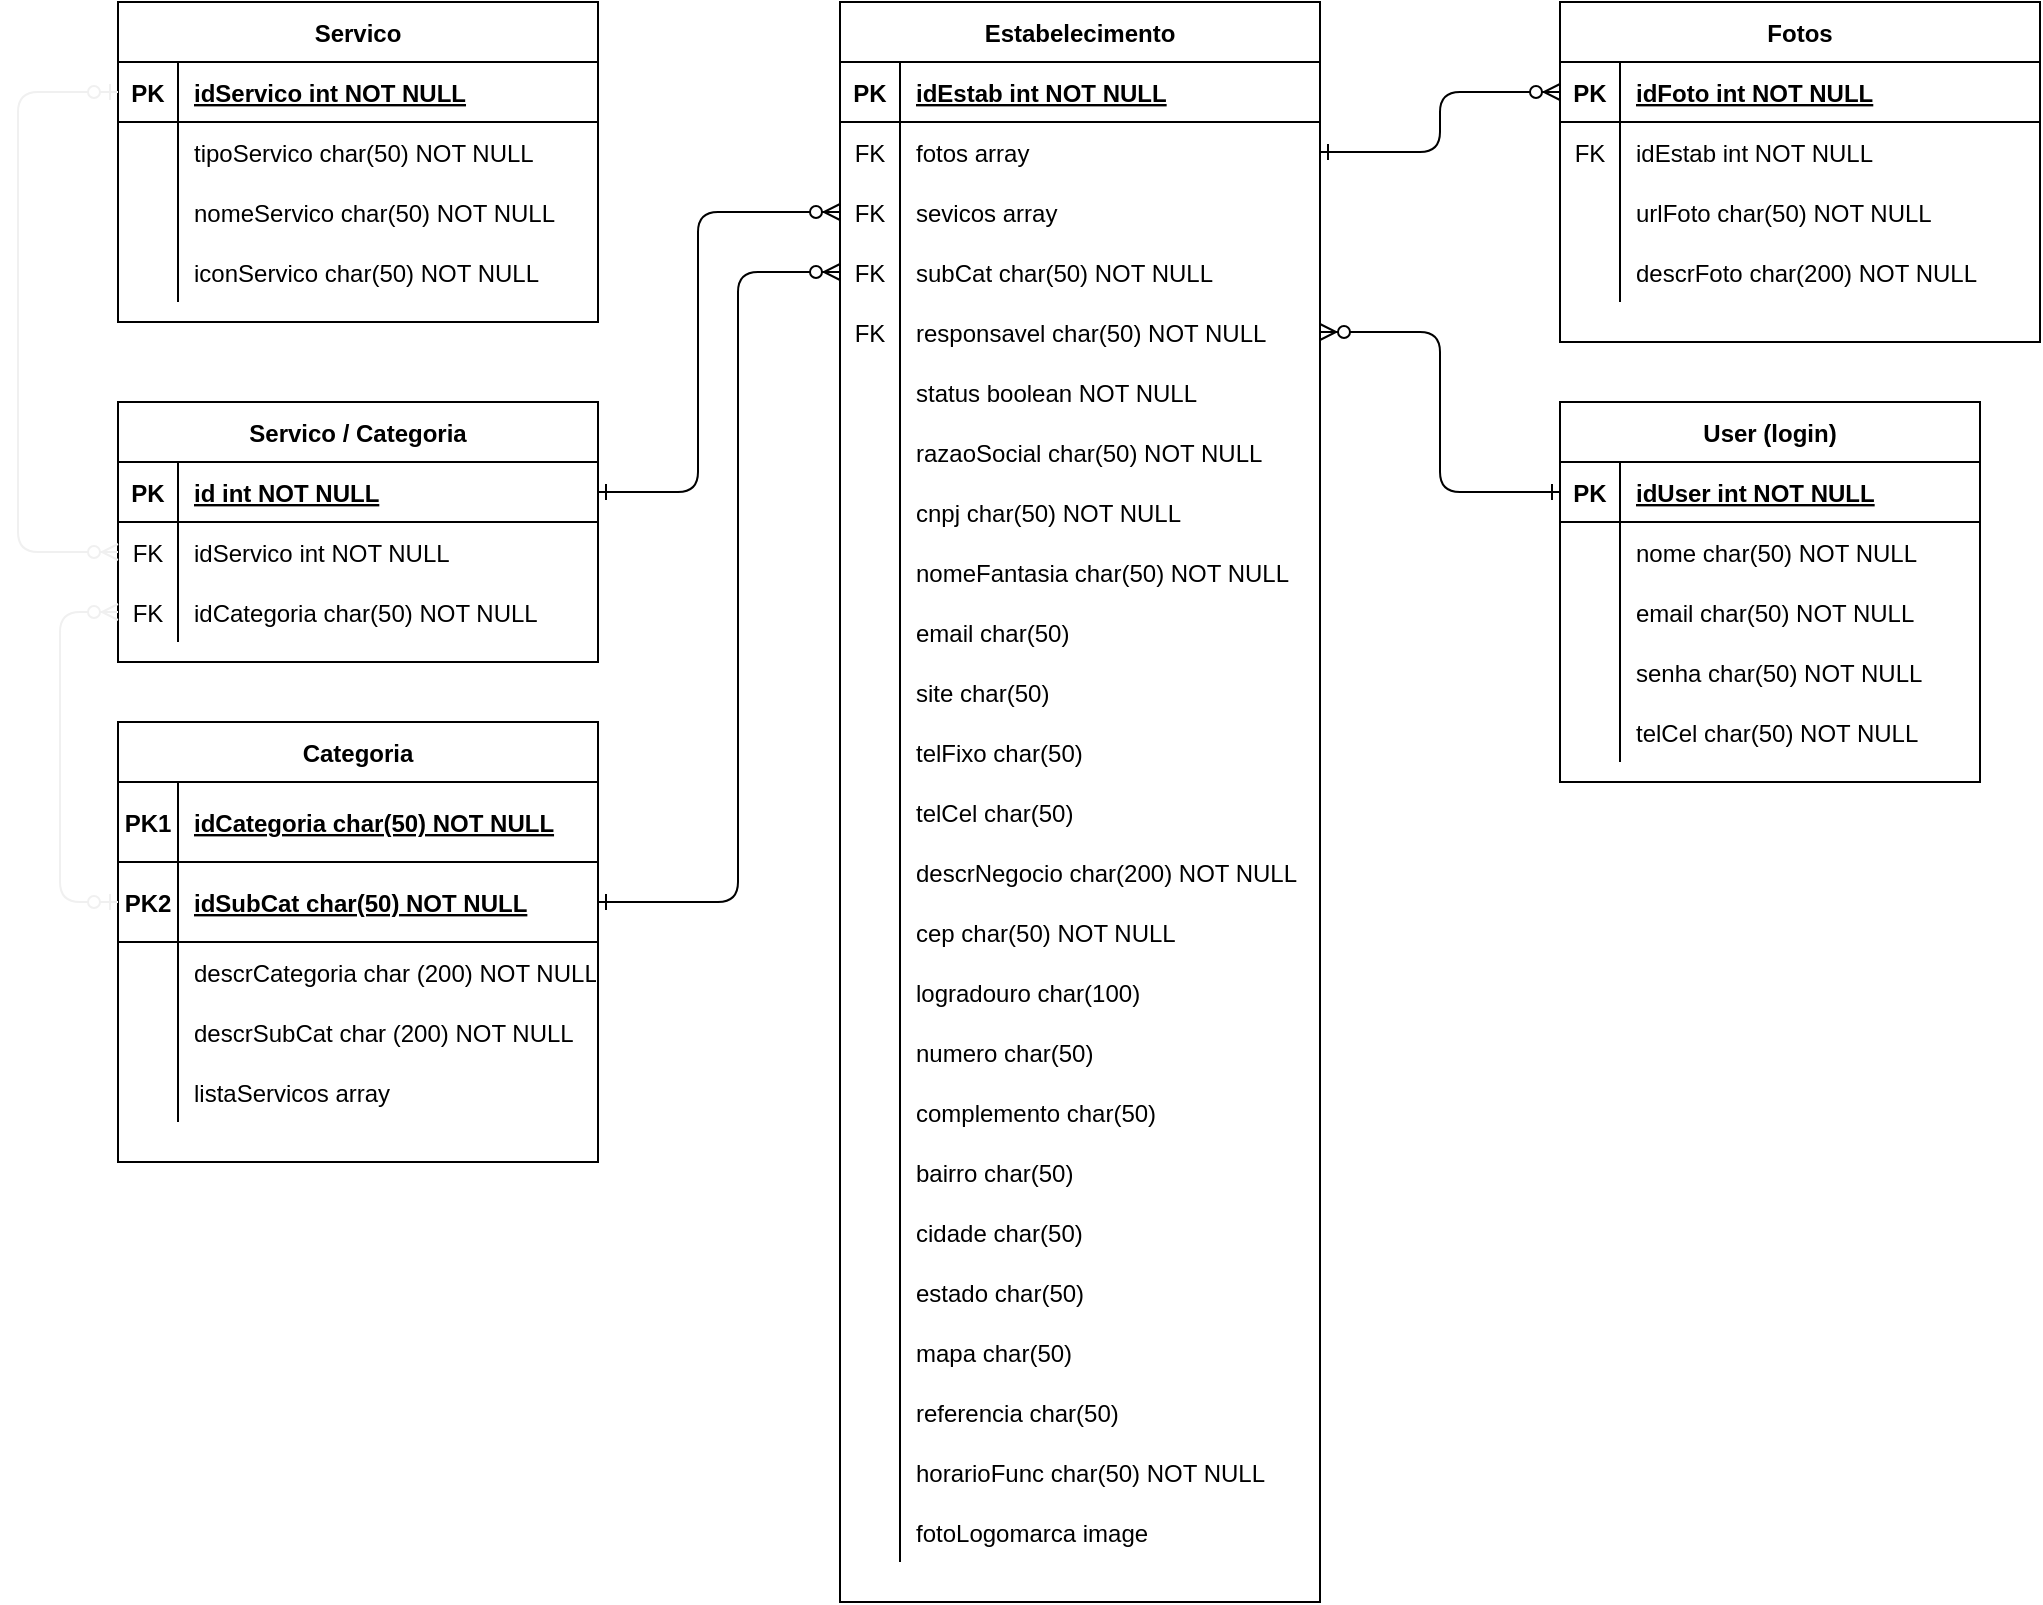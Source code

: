 <mxfile version="14.5.1" type="device"><diagram id="R2lEEEUBdFMjLlhIrx00" name="Page-1"><mxGraphModel dx="920" dy="589" grid="1" gridSize="10" guides="1" tooltips="1" connect="1" arrows="1" fold="1" page="1" pageScale="1" pageWidth="827" pageHeight="1169" math="0" shadow="0" extFonts="Permanent Marker^https://fonts.googleapis.com/css?family=Permanent+Marker"><root><mxCell id="0"/><mxCell id="1" parent="0"/><mxCell id="C-vyLk0tnHw3VtMMgP7b-2" value="Estabelecimento" style="shape=table;startSize=30;container=1;collapsible=1;childLayout=tableLayout;fixedRows=1;rowLines=0;fontStyle=1;align=center;resizeLast=1;" parent="1" vertex="1"><mxGeometry x="441" y="40" width="240" height="800" as="geometry"/></mxCell><mxCell id="C-vyLk0tnHw3VtMMgP7b-3" value="" style="shape=partialRectangle;collapsible=0;dropTarget=0;pointerEvents=0;fillColor=none;points=[[0,0.5],[1,0.5]];portConstraint=eastwest;top=0;left=0;right=0;bottom=1;" parent="C-vyLk0tnHw3VtMMgP7b-2" vertex="1"><mxGeometry y="30" width="240" height="30" as="geometry"/></mxCell><mxCell id="C-vyLk0tnHw3VtMMgP7b-4" value="PK" style="shape=partialRectangle;overflow=hidden;connectable=0;fillColor=none;top=0;left=0;bottom=0;right=0;fontStyle=1;" parent="C-vyLk0tnHw3VtMMgP7b-3" vertex="1"><mxGeometry width="30" height="30" as="geometry"/></mxCell><mxCell id="C-vyLk0tnHw3VtMMgP7b-5" value="idEstab int NOT NULL " style="shape=partialRectangle;overflow=hidden;connectable=0;fillColor=none;top=0;left=0;bottom=0;right=0;align=left;spacingLeft=6;fontStyle=5;" parent="C-vyLk0tnHw3VtMMgP7b-3" vertex="1"><mxGeometry x="30" width="210" height="30" as="geometry"/></mxCell><mxCell id="1J4vT794NHl6tC9UjQ9C-49" value="" style="shape=partialRectangle;collapsible=0;dropTarget=0;pointerEvents=0;fillColor=none;points=[[0,0.5],[1,0.5]];portConstraint=eastwest;top=0;left=0;right=0;bottom=0;" parent="C-vyLk0tnHw3VtMMgP7b-2" vertex="1"><mxGeometry y="60" width="240" height="30" as="geometry"/></mxCell><mxCell id="1J4vT794NHl6tC9UjQ9C-50" value="FK" style="shape=partialRectangle;overflow=hidden;connectable=0;fillColor=none;top=0;left=0;bottom=0;right=0;" parent="1J4vT794NHl6tC9UjQ9C-49" vertex="1"><mxGeometry width="30" height="30" as="geometry"/></mxCell><mxCell id="1J4vT794NHl6tC9UjQ9C-51" value="fotos array" style="shape=partialRectangle;overflow=hidden;connectable=0;fillColor=none;top=0;left=0;bottom=0;right=0;align=left;spacingLeft=6;" parent="1J4vT794NHl6tC9UjQ9C-49" vertex="1"><mxGeometry x="30" width="210" height="30" as="geometry"/></mxCell><mxCell id="1J4vT794NHl6tC9UjQ9C-85" value="" style="shape=partialRectangle;collapsible=0;dropTarget=0;pointerEvents=0;fillColor=none;points=[[0,0.5],[1,0.5]];portConstraint=eastwest;top=0;left=0;right=0;bottom=0;" parent="C-vyLk0tnHw3VtMMgP7b-2" vertex="1"><mxGeometry y="90" width="240" height="30" as="geometry"/></mxCell><mxCell id="1J4vT794NHl6tC9UjQ9C-86" value="FK" style="shape=partialRectangle;overflow=hidden;connectable=0;fillColor=none;top=0;left=0;bottom=0;right=0;" parent="1J4vT794NHl6tC9UjQ9C-85" vertex="1"><mxGeometry width="30" height="30" as="geometry"/></mxCell><mxCell id="1J4vT794NHl6tC9UjQ9C-87" value="sevicos array" style="shape=partialRectangle;overflow=hidden;connectable=0;fillColor=none;top=0;left=0;bottom=0;right=0;align=left;spacingLeft=6;" parent="1J4vT794NHl6tC9UjQ9C-85" vertex="1"><mxGeometry x="30" width="210" height="30" as="geometry"/></mxCell><mxCell id="C-vyLk0tnHw3VtMMgP7b-9" value="" style="shape=partialRectangle;collapsible=0;dropTarget=0;pointerEvents=0;fillColor=none;points=[[0,0.5],[1,0.5]];portConstraint=eastwest;top=0;left=0;right=0;bottom=0;" parent="C-vyLk0tnHw3VtMMgP7b-2" vertex="1"><mxGeometry y="120" width="240" height="30" as="geometry"/></mxCell><mxCell id="C-vyLk0tnHw3VtMMgP7b-10" value="FK" style="shape=partialRectangle;overflow=hidden;connectable=0;fillColor=none;top=0;left=0;bottom=0;right=0;" parent="C-vyLk0tnHw3VtMMgP7b-9" vertex="1"><mxGeometry width="30" height="30" as="geometry"/></mxCell><mxCell id="C-vyLk0tnHw3VtMMgP7b-11" value="subCat char(50) NOT NULL" style="shape=partialRectangle;overflow=hidden;connectable=0;fillColor=none;top=0;left=0;bottom=0;right=0;align=left;spacingLeft=6;" parent="C-vyLk0tnHw3VtMMgP7b-9" vertex="1"><mxGeometry x="30" width="210" height="30" as="geometry"/></mxCell><mxCell id="MFeWivulvJv46-xwnxhd-17" value="" style="shape=partialRectangle;collapsible=0;dropTarget=0;pointerEvents=0;fillColor=none;points=[[0,0.5],[1,0.5]];portConstraint=eastwest;top=0;left=0;right=0;bottom=0;" parent="C-vyLk0tnHw3VtMMgP7b-2" vertex="1"><mxGeometry y="150" width="240" height="30" as="geometry"/></mxCell><mxCell id="MFeWivulvJv46-xwnxhd-18" value="FK" style="shape=partialRectangle;overflow=hidden;connectable=0;fillColor=none;top=0;left=0;bottom=0;right=0;" parent="MFeWivulvJv46-xwnxhd-17" vertex="1"><mxGeometry width="30" height="30" as="geometry"/></mxCell><mxCell id="MFeWivulvJv46-xwnxhd-19" value="responsavel char(50) NOT NULL" style="shape=partialRectangle;overflow=hidden;connectable=0;fillColor=none;top=0;left=0;bottom=0;right=0;align=left;spacingLeft=6;" parent="MFeWivulvJv46-xwnxhd-17" vertex="1"><mxGeometry x="30" width="210" height="30" as="geometry"/></mxCell><mxCell id="1J4vT794NHl6tC9UjQ9C-98" value="" style="shape=partialRectangle;collapsible=0;dropTarget=0;pointerEvents=0;fillColor=none;points=[[0,0.5],[1,0.5]];portConstraint=eastwest;top=0;left=0;right=0;bottom=0;" parent="C-vyLk0tnHw3VtMMgP7b-2" vertex="1"><mxGeometry y="180" width="240" height="30" as="geometry"/></mxCell><mxCell id="1J4vT794NHl6tC9UjQ9C-99" value="" style="shape=partialRectangle;overflow=hidden;connectable=0;fillColor=none;top=0;left=0;bottom=0;right=0;" parent="1J4vT794NHl6tC9UjQ9C-98" vertex="1"><mxGeometry width="30" height="30" as="geometry"/></mxCell><mxCell id="1J4vT794NHl6tC9UjQ9C-100" value="status boolean NOT NULL" style="shape=partialRectangle;overflow=hidden;connectable=0;fillColor=none;top=0;left=0;bottom=0;right=0;align=left;spacingLeft=6;" parent="1J4vT794NHl6tC9UjQ9C-98" vertex="1"><mxGeometry x="30" width="210" height="30" as="geometry"/></mxCell><mxCell id="1J4vT794NHl6tC9UjQ9C-101" value="" style="shape=partialRectangle;collapsible=0;dropTarget=0;pointerEvents=0;fillColor=none;points=[[0,0.5],[1,0.5]];portConstraint=eastwest;top=0;left=0;right=0;bottom=0;" parent="C-vyLk0tnHw3VtMMgP7b-2" vertex="1"><mxGeometry y="210" width="240" height="30" as="geometry"/></mxCell><mxCell id="1J4vT794NHl6tC9UjQ9C-102" value="" style="shape=partialRectangle;overflow=hidden;connectable=0;fillColor=none;top=0;left=0;bottom=0;right=0;" parent="1J4vT794NHl6tC9UjQ9C-101" vertex="1"><mxGeometry width="30" height="30" as="geometry"/></mxCell><mxCell id="1J4vT794NHl6tC9UjQ9C-103" value="razaoSocial char(50) NOT NULL" style="shape=partialRectangle;overflow=hidden;connectable=0;fillColor=none;top=0;left=0;bottom=0;right=0;align=left;spacingLeft=6;" parent="1J4vT794NHl6tC9UjQ9C-101" vertex="1"><mxGeometry x="30" width="210" height="30" as="geometry"/></mxCell><mxCell id="1J4vT794NHl6tC9UjQ9C-208" value="" style="shape=partialRectangle;collapsible=0;dropTarget=0;pointerEvents=0;fillColor=none;points=[[0,0.5],[1,0.5]];portConstraint=eastwest;top=0;left=0;right=0;bottom=0;" parent="C-vyLk0tnHw3VtMMgP7b-2" vertex="1"><mxGeometry y="240" width="240" height="30" as="geometry"/></mxCell><mxCell id="1J4vT794NHl6tC9UjQ9C-209" value="" style="shape=partialRectangle;overflow=hidden;connectable=0;fillColor=none;top=0;left=0;bottom=0;right=0;" parent="1J4vT794NHl6tC9UjQ9C-208" vertex="1"><mxGeometry width="30" height="30" as="geometry"/></mxCell><mxCell id="1J4vT794NHl6tC9UjQ9C-210" value="cnpj char(50) NOT NULL" style="shape=partialRectangle;overflow=hidden;connectable=0;fillColor=none;top=0;left=0;bottom=0;right=0;align=left;spacingLeft=6;" parent="1J4vT794NHl6tC9UjQ9C-208" vertex="1"><mxGeometry x="30" width="210" height="30" as="geometry"/></mxCell><mxCell id="1J4vT794NHl6tC9UjQ9C-117" value="" style="shape=partialRectangle;collapsible=0;dropTarget=0;pointerEvents=0;fillColor=none;points=[[0,0.5],[1,0.5]];portConstraint=eastwest;top=0;left=0;right=0;bottom=0;" parent="C-vyLk0tnHw3VtMMgP7b-2" vertex="1"><mxGeometry y="270" width="240" height="30" as="geometry"/></mxCell><mxCell id="1J4vT794NHl6tC9UjQ9C-118" value="" style="shape=partialRectangle;overflow=hidden;connectable=0;fillColor=none;top=0;left=0;bottom=0;right=0;" parent="1J4vT794NHl6tC9UjQ9C-117" vertex="1"><mxGeometry width="30" height="30" as="geometry"/></mxCell><mxCell id="1J4vT794NHl6tC9UjQ9C-119" value="nomeFantasia char(50) NOT NULL" style="shape=partialRectangle;overflow=hidden;connectable=0;fillColor=none;top=0;left=0;bottom=0;right=0;align=left;spacingLeft=6;" parent="1J4vT794NHl6tC9UjQ9C-117" vertex="1"><mxGeometry x="30" width="210" height="30" as="geometry"/></mxCell><mxCell id="1J4vT794NHl6tC9UjQ9C-89" value="" style="shape=partialRectangle;collapsible=0;dropTarget=0;pointerEvents=0;fillColor=none;points=[[0,0.5],[1,0.5]];portConstraint=eastwest;top=0;left=0;right=0;bottom=0;" parent="C-vyLk0tnHw3VtMMgP7b-2" vertex="1"><mxGeometry y="300" width="240" height="30" as="geometry"/></mxCell><mxCell id="1J4vT794NHl6tC9UjQ9C-90" value="" style="shape=partialRectangle;overflow=hidden;connectable=0;fillColor=none;top=0;left=0;bottom=0;right=0;" parent="1J4vT794NHl6tC9UjQ9C-89" vertex="1"><mxGeometry width="30" height="30" as="geometry"/></mxCell><mxCell id="1J4vT794NHl6tC9UjQ9C-91" value="email char(50)" style="shape=partialRectangle;overflow=hidden;connectable=0;fillColor=none;top=0;left=0;bottom=0;right=0;align=left;spacingLeft=6;" parent="1J4vT794NHl6tC9UjQ9C-89" vertex="1"><mxGeometry x="30" width="210" height="30" as="geometry"/></mxCell><mxCell id="1J4vT794NHl6tC9UjQ9C-92" value="" style="shape=partialRectangle;collapsible=0;dropTarget=0;pointerEvents=0;fillColor=none;points=[[0,0.5],[1,0.5]];portConstraint=eastwest;top=0;left=0;right=0;bottom=0;" parent="C-vyLk0tnHw3VtMMgP7b-2" vertex="1"><mxGeometry y="330" width="240" height="30" as="geometry"/></mxCell><mxCell id="1J4vT794NHl6tC9UjQ9C-93" value="" style="shape=partialRectangle;overflow=hidden;connectable=0;fillColor=none;top=0;left=0;bottom=0;right=0;" parent="1J4vT794NHl6tC9UjQ9C-92" vertex="1"><mxGeometry width="30" height="30" as="geometry"/></mxCell><mxCell id="1J4vT794NHl6tC9UjQ9C-94" value="site char(50)" style="shape=partialRectangle;overflow=hidden;connectable=0;fillColor=none;top=0;left=0;bottom=0;right=0;align=left;spacingLeft=6;" parent="1J4vT794NHl6tC9UjQ9C-92" vertex="1"><mxGeometry x="30" width="210" height="30" as="geometry"/></mxCell><mxCell id="1J4vT794NHl6tC9UjQ9C-107" value="" style="shape=partialRectangle;collapsible=0;dropTarget=0;pointerEvents=0;fillColor=none;points=[[0,0.5],[1,0.5]];portConstraint=eastwest;top=0;left=0;right=0;bottom=0;" parent="C-vyLk0tnHw3VtMMgP7b-2" vertex="1"><mxGeometry y="360" width="240" height="30" as="geometry"/></mxCell><mxCell id="1J4vT794NHl6tC9UjQ9C-108" value="" style="shape=partialRectangle;overflow=hidden;connectable=0;fillColor=none;top=0;left=0;bottom=0;right=0;" parent="1J4vT794NHl6tC9UjQ9C-107" vertex="1"><mxGeometry width="30" height="30" as="geometry"/></mxCell><mxCell id="1J4vT794NHl6tC9UjQ9C-109" value="telFixo char(50)" style="shape=partialRectangle;overflow=hidden;connectable=0;fillColor=none;top=0;left=0;bottom=0;right=0;align=left;spacingLeft=6;" parent="1J4vT794NHl6tC9UjQ9C-107" vertex="1"><mxGeometry x="30" width="210" height="30" as="geometry"/></mxCell><mxCell id="1J4vT794NHl6tC9UjQ9C-111" value="" style="shape=partialRectangle;collapsible=0;dropTarget=0;pointerEvents=0;fillColor=none;points=[[0,0.5],[1,0.5]];portConstraint=eastwest;top=0;left=0;right=0;bottom=0;" parent="C-vyLk0tnHw3VtMMgP7b-2" vertex="1"><mxGeometry y="390" width="240" height="30" as="geometry"/></mxCell><mxCell id="1J4vT794NHl6tC9UjQ9C-112" value="" style="shape=partialRectangle;overflow=hidden;connectable=0;fillColor=none;top=0;left=0;bottom=0;right=0;" parent="1J4vT794NHl6tC9UjQ9C-111" vertex="1"><mxGeometry width="30" height="30" as="geometry"/></mxCell><mxCell id="1J4vT794NHl6tC9UjQ9C-113" value="telCel char(50)" style="shape=partialRectangle;overflow=hidden;connectable=0;fillColor=none;top=0;left=0;bottom=0;right=0;align=left;spacingLeft=6;" parent="1J4vT794NHl6tC9UjQ9C-111" vertex="1"><mxGeometry x="30" width="210" height="30" as="geometry"/></mxCell><mxCell id="1J4vT794NHl6tC9UjQ9C-104" value="" style="shape=partialRectangle;collapsible=0;dropTarget=0;pointerEvents=0;fillColor=none;points=[[0,0.5],[1,0.5]];portConstraint=eastwest;top=0;left=0;right=0;bottom=0;" parent="C-vyLk0tnHw3VtMMgP7b-2" vertex="1"><mxGeometry y="420" width="240" height="30" as="geometry"/></mxCell><mxCell id="1J4vT794NHl6tC9UjQ9C-105" value="" style="shape=partialRectangle;overflow=hidden;connectable=0;fillColor=none;top=0;left=0;bottom=0;right=0;" parent="1J4vT794NHl6tC9UjQ9C-104" vertex="1"><mxGeometry width="30" height="30" as="geometry"/></mxCell><mxCell id="1J4vT794NHl6tC9UjQ9C-106" value="descrNegocio char(200) NOT NULL" style="shape=partialRectangle;overflow=hidden;connectable=0;fillColor=none;top=0;left=0;bottom=0;right=0;align=left;spacingLeft=6;" parent="1J4vT794NHl6tC9UjQ9C-104" vertex="1"><mxGeometry x="30" width="210" height="30" as="geometry"/></mxCell><mxCell id="1J4vT794NHl6tC9UjQ9C-120" value="" style="shape=partialRectangle;collapsible=0;dropTarget=0;pointerEvents=0;fillColor=none;points=[[0,0.5],[1,0.5]];portConstraint=eastwest;top=0;left=0;right=0;bottom=0;" parent="C-vyLk0tnHw3VtMMgP7b-2" vertex="1"><mxGeometry y="450" width="240" height="30" as="geometry"/></mxCell><mxCell id="1J4vT794NHl6tC9UjQ9C-121" value="" style="shape=partialRectangle;overflow=hidden;connectable=0;fillColor=none;top=0;left=0;bottom=0;right=0;" parent="1J4vT794NHl6tC9UjQ9C-120" vertex="1"><mxGeometry width="30" height="30" as="geometry"/></mxCell><mxCell id="1J4vT794NHl6tC9UjQ9C-122" value="cep char(50) NOT NULL" style="shape=partialRectangle;overflow=hidden;connectable=0;fillColor=none;top=0;left=0;bottom=0;right=0;align=left;spacingLeft=6;" parent="1J4vT794NHl6tC9UjQ9C-120" vertex="1"><mxGeometry x="30" width="210" height="30" as="geometry"/></mxCell><mxCell id="1J4vT794NHl6tC9UjQ9C-175" value="" style="shape=partialRectangle;collapsible=0;dropTarget=0;pointerEvents=0;fillColor=none;points=[[0,0.5],[1,0.5]];portConstraint=eastwest;top=0;left=0;right=0;bottom=0;" parent="C-vyLk0tnHw3VtMMgP7b-2" vertex="1"><mxGeometry y="480" width="240" height="30" as="geometry"/></mxCell><mxCell id="1J4vT794NHl6tC9UjQ9C-176" value="" style="shape=partialRectangle;overflow=hidden;connectable=0;fillColor=none;top=0;left=0;bottom=0;right=0;" parent="1J4vT794NHl6tC9UjQ9C-175" vertex="1"><mxGeometry width="30" height="30" as="geometry"/></mxCell><mxCell id="1J4vT794NHl6tC9UjQ9C-177" value="logradouro char(100)" style="shape=partialRectangle;overflow=hidden;connectable=0;fillColor=none;top=0;left=0;bottom=0;right=0;align=left;spacingLeft=6;" parent="1J4vT794NHl6tC9UjQ9C-175" vertex="1"><mxGeometry x="30" width="210" height="30" as="geometry"/></mxCell><mxCell id="1J4vT794NHl6tC9UjQ9C-178" value="" style="shape=partialRectangle;collapsible=0;dropTarget=0;pointerEvents=0;fillColor=none;points=[[0,0.5],[1,0.5]];portConstraint=eastwest;top=0;left=0;right=0;bottom=0;" parent="C-vyLk0tnHw3VtMMgP7b-2" vertex="1"><mxGeometry y="510" width="240" height="30" as="geometry"/></mxCell><mxCell id="1J4vT794NHl6tC9UjQ9C-179" value="" style="shape=partialRectangle;overflow=hidden;connectable=0;fillColor=none;top=0;left=0;bottom=0;right=0;" parent="1J4vT794NHl6tC9UjQ9C-178" vertex="1"><mxGeometry width="30" height="30" as="geometry"/></mxCell><mxCell id="1J4vT794NHl6tC9UjQ9C-180" value="numero char(50)" style="shape=partialRectangle;overflow=hidden;connectable=0;fillColor=none;top=0;left=0;bottom=0;right=0;align=left;spacingLeft=6;" parent="1J4vT794NHl6tC9UjQ9C-178" vertex="1"><mxGeometry x="30" width="210" height="30" as="geometry"/></mxCell><mxCell id="1J4vT794NHl6tC9UjQ9C-181" value="" style="shape=partialRectangle;collapsible=0;dropTarget=0;pointerEvents=0;fillColor=none;points=[[0,0.5],[1,0.5]];portConstraint=eastwest;top=0;left=0;right=0;bottom=0;" parent="C-vyLk0tnHw3VtMMgP7b-2" vertex="1"><mxGeometry y="540" width="240" height="30" as="geometry"/></mxCell><mxCell id="1J4vT794NHl6tC9UjQ9C-182" value="" style="shape=partialRectangle;overflow=hidden;connectable=0;fillColor=none;top=0;left=0;bottom=0;right=0;" parent="1J4vT794NHl6tC9UjQ9C-181" vertex="1"><mxGeometry width="30" height="30" as="geometry"/></mxCell><mxCell id="1J4vT794NHl6tC9UjQ9C-183" value="complemento char(50)" style="shape=partialRectangle;overflow=hidden;connectable=0;fillColor=none;top=0;left=0;bottom=0;right=0;align=left;spacingLeft=6;" parent="1J4vT794NHl6tC9UjQ9C-181" vertex="1"><mxGeometry x="30" width="210" height="30" as="geometry"/></mxCell><mxCell id="1J4vT794NHl6tC9UjQ9C-184" value="" style="shape=partialRectangle;collapsible=0;dropTarget=0;pointerEvents=0;fillColor=none;points=[[0,0.5],[1,0.5]];portConstraint=eastwest;top=0;left=0;right=0;bottom=0;" parent="C-vyLk0tnHw3VtMMgP7b-2" vertex="1"><mxGeometry y="570" width="240" height="30" as="geometry"/></mxCell><mxCell id="1J4vT794NHl6tC9UjQ9C-185" value="" style="shape=partialRectangle;overflow=hidden;connectable=0;fillColor=none;top=0;left=0;bottom=0;right=0;" parent="1J4vT794NHl6tC9UjQ9C-184" vertex="1"><mxGeometry width="30" height="30" as="geometry"/></mxCell><mxCell id="1J4vT794NHl6tC9UjQ9C-186" value="bairro char(50)" style="shape=partialRectangle;overflow=hidden;connectable=0;fillColor=none;top=0;left=0;bottom=0;right=0;align=left;spacingLeft=6;" parent="1J4vT794NHl6tC9UjQ9C-184" vertex="1"><mxGeometry x="30" width="210" height="30" as="geometry"/></mxCell><mxCell id="1J4vT794NHl6tC9UjQ9C-187" value="" style="shape=partialRectangle;collapsible=0;dropTarget=0;pointerEvents=0;fillColor=none;points=[[0,0.5],[1,0.5]];portConstraint=eastwest;top=0;left=0;right=0;bottom=0;" parent="C-vyLk0tnHw3VtMMgP7b-2" vertex="1"><mxGeometry y="600" width="240" height="30" as="geometry"/></mxCell><mxCell id="1J4vT794NHl6tC9UjQ9C-188" value="" style="shape=partialRectangle;overflow=hidden;connectable=0;fillColor=none;top=0;left=0;bottom=0;right=0;" parent="1J4vT794NHl6tC9UjQ9C-187" vertex="1"><mxGeometry width="30" height="30" as="geometry"/></mxCell><mxCell id="1J4vT794NHl6tC9UjQ9C-189" value="cidade char(50)" style="shape=partialRectangle;overflow=hidden;connectable=0;fillColor=none;top=0;left=0;bottom=0;right=0;align=left;spacingLeft=6;" parent="1J4vT794NHl6tC9UjQ9C-187" vertex="1"><mxGeometry x="30" width="210" height="30" as="geometry"/></mxCell><mxCell id="1J4vT794NHl6tC9UjQ9C-190" value="" style="shape=partialRectangle;collapsible=0;dropTarget=0;pointerEvents=0;fillColor=none;points=[[0,0.5],[1,0.5]];portConstraint=eastwest;top=0;left=0;right=0;bottom=0;" parent="C-vyLk0tnHw3VtMMgP7b-2" vertex="1"><mxGeometry y="630" width="240" height="30" as="geometry"/></mxCell><mxCell id="1J4vT794NHl6tC9UjQ9C-191" value="" style="shape=partialRectangle;overflow=hidden;connectable=0;fillColor=none;top=0;left=0;bottom=0;right=0;" parent="1J4vT794NHl6tC9UjQ9C-190" vertex="1"><mxGeometry width="30" height="30" as="geometry"/></mxCell><mxCell id="1J4vT794NHl6tC9UjQ9C-192" value="estado char(50)" style="shape=partialRectangle;overflow=hidden;connectable=0;fillColor=none;top=0;left=0;bottom=0;right=0;align=left;spacingLeft=6;" parent="1J4vT794NHl6tC9UjQ9C-190" vertex="1"><mxGeometry x="30" width="210" height="30" as="geometry"/></mxCell><mxCell id="1J4vT794NHl6tC9UjQ9C-193" value="" style="shape=partialRectangle;collapsible=0;dropTarget=0;pointerEvents=0;fillColor=none;points=[[0,0.5],[1,0.5]];portConstraint=eastwest;top=0;left=0;right=0;bottom=0;" parent="C-vyLk0tnHw3VtMMgP7b-2" vertex="1"><mxGeometry y="660" width="240" height="30" as="geometry"/></mxCell><mxCell id="1J4vT794NHl6tC9UjQ9C-194" value="" style="shape=partialRectangle;overflow=hidden;connectable=0;fillColor=none;top=0;left=0;bottom=0;right=0;" parent="1J4vT794NHl6tC9UjQ9C-193" vertex="1"><mxGeometry width="30" height="30" as="geometry"/></mxCell><mxCell id="1J4vT794NHl6tC9UjQ9C-195" value="mapa char(50)" style="shape=partialRectangle;overflow=hidden;connectable=0;fillColor=none;top=0;left=0;bottom=0;right=0;align=left;spacingLeft=6;" parent="1J4vT794NHl6tC9UjQ9C-193" vertex="1"><mxGeometry x="30" width="210" height="30" as="geometry"/></mxCell><mxCell id="1J4vT794NHl6tC9UjQ9C-196" value="" style="shape=partialRectangle;collapsible=0;dropTarget=0;pointerEvents=0;fillColor=none;points=[[0,0.5],[1,0.5]];portConstraint=eastwest;top=0;left=0;right=0;bottom=0;" parent="C-vyLk0tnHw3VtMMgP7b-2" vertex="1"><mxGeometry y="690" width="240" height="30" as="geometry"/></mxCell><mxCell id="1J4vT794NHl6tC9UjQ9C-197" value="" style="shape=partialRectangle;overflow=hidden;connectable=0;fillColor=none;top=0;left=0;bottom=0;right=0;" parent="1J4vT794NHl6tC9UjQ9C-196" vertex="1"><mxGeometry width="30" height="30" as="geometry"/></mxCell><mxCell id="1J4vT794NHl6tC9UjQ9C-198" value="referencia char(50)" style="shape=partialRectangle;overflow=hidden;connectable=0;fillColor=none;top=0;left=0;bottom=0;right=0;align=left;spacingLeft=6;" parent="1J4vT794NHl6tC9UjQ9C-196" vertex="1"><mxGeometry x="30" width="210" height="30" as="geometry"/></mxCell><mxCell id="1J4vT794NHl6tC9UjQ9C-202" value="" style="shape=partialRectangle;collapsible=0;dropTarget=0;pointerEvents=0;fillColor=none;points=[[0,0.5],[1,0.5]];portConstraint=eastwest;top=0;left=0;right=0;bottom=0;" parent="C-vyLk0tnHw3VtMMgP7b-2" vertex="1"><mxGeometry y="720" width="240" height="30" as="geometry"/></mxCell><mxCell id="1J4vT794NHl6tC9UjQ9C-203" value="" style="shape=partialRectangle;overflow=hidden;connectable=0;fillColor=none;top=0;left=0;bottom=0;right=0;" parent="1J4vT794NHl6tC9UjQ9C-202" vertex="1"><mxGeometry width="30" height="30" as="geometry"/></mxCell><mxCell id="1J4vT794NHl6tC9UjQ9C-204" value="horarioFunc char(50) NOT NULL" style="shape=partialRectangle;overflow=hidden;connectable=0;fillColor=none;top=0;left=0;bottom=0;right=0;align=left;spacingLeft=6;" parent="1J4vT794NHl6tC9UjQ9C-202" vertex="1"><mxGeometry x="30" width="210" height="30" as="geometry"/></mxCell><mxCell id="1J4vT794NHl6tC9UjQ9C-205" value="" style="shape=partialRectangle;collapsible=0;dropTarget=0;pointerEvents=0;fillColor=none;points=[[0,0.5],[1,0.5]];portConstraint=eastwest;top=0;left=0;right=0;bottom=0;" parent="C-vyLk0tnHw3VtMMgP7b-2" vertex="1"><mxGeometry y="750" width="240" height="30" as="geometry"/></mxCell><mxCell id="1J4vT794NHl6tC9UjQ9C-206" value="" style="shape=partialRectangle;overflow=hidden;connectable=0;fillColor=none;top=0;left=0;bottom=0;right=0;" parent="1J4vT794NHl6tC9UjQ9C-205" vertex="1"><mxGeometry width="30" height="30" as="geometry"/></mxCell><mxCell id="1J4vT794NHl6tC9UjQ9C-207" value="fotoLogomarca image" style="shape=partialRectangle;overflow=hidden;connectable=0;fillColor=none;top=0;left=0;bottom=0;right=0;align=left;spacingLeft=6;" parent="1J4vT794NHl6tC9UjQ9C-205" vertex="1"><mxGeometry x="30" width="210" height="30" as="geometry"/></mxCell><mxCell id="C-vyLk0tnHw3VtMMgP7b-13" value="User (login)" style="shape=table;startSize=30;container=1;collapsible=1;childLayout=tableLayout;fixedRows=1;rowLines=0;fontStyle=1;align=center;resizeLast=1;" parent="1" vertex="1"><mxGeometry x="801" y="240" width="210" height="190" as="geometry"/></mxCell><mxCell id="C-vyLk0tnHw3VtMMgP7b-14" value="" style="shape=partialRectangle;collapsible=0;dropTarget=0;pointerEvents=0;fillColor=none;points=[[0,0.5],[1,0.5]];portConstraint=eastwest;top=0;left=0;right=0;bottom=1;" parent="C-vyLk0tnHw3VtMMgP7b-13" vertex="1"><mxGeometry y="30" width="210" height="30" as="geometry"/></mxCell><mxCell id="C-vyLk0tnHw3VtMMgP7b-15" value="PK" style="shape=partialRectangle;overflow=hidden;connectable=0;fillColor=none;top=0;left=0;bottom=0;right=0;fontStyle=1;" parent="C-vyLk0tnHw3VtMMgP7b-14" vertex="1"><mxGeometry width="30" height="30" as="geometry"/></mxCell><mxCell id="C-vyLk0tnHw3VtMMgP7b-16" value="idUser int NOT NULL " style="shape=partialRectangle;overflow=hidden;connectable=0;fillColor=none;top=0;left=0;bottom=0;right=0;align=left;spacingLeft=6;fontStyle=5;" parent="C-vyLk0tnHw3VtMMgP7b-14" vertex="1"><mxGeometry x="30" width="180" height="30" as="geometry"/></mxCell><mxCell id="C-vyLk0tnHw3VtMMgP7b-20" value="" style="shape=partialRectangle;collapsible=0;dropTarget=0;pointerEvents=0;fillColor=none;points=[[0,0.5],[1,0.5]];portConstraint=eastwest;top=0;left=0;right=0;bottom=0;" parent="C-vyLk0tnHw3VtMMgP7b-13" vertex="1"><mxGeometry y="60" width="210" height="30" as="geometry"/></mxCell><mxCell id="C-vyLk0tnHw3VtMMgP7b-21" value="" style="shape=partialRectangle;overflow=hidden;connectable=0;fillColor=none;top=0;left=0;bottom=0;right=0;" parent="C-vyLk0tnHw3VtMMgP7b-20" vertex="1"><mxGeometry width="30" height="30" as="geometry"/></mxCell><mxCell id="C-vyLk0tnHw3VtMMgP7b-22" value="nome char(50) NOT NULL" style="shape=partialRectangle;overflow=hidden;connectable=0;fillColor=none;top=0;left=0;bottom=0;right=0;align=left;spacingLeft=6;" parent="C-vyLk0tnHw3VtMMgP7b-20" vertex="1"><mxGeometry x="30" width="180" height="30" as="geometry"/></mxCell><mxCell id="1J4vT794NHl6tC9UjQ9C-52" value="" style="shape=partialRectangle;collapsible=0;dropTarget=0;pointerEvents=0;fillColor=none;points=[[0,0.5],[1,0.5]];portConstraint=eastwest;top=0;left=0;right=0;bottom=0;" parent="C-vyLk0tnHw3VtMMgP7b-13" vertex="1"><mxGeometry y="90" width="210" height="30" as="geometry"/></mxCell><mxCell id="1J4vT794NHl6tC9UjQ9C-53" value="" style="shape=partialRectangle;overflow=hidden;connectable=0;fillColor=none;top=0;left=0;bottom=0;right=0;" parent="1J4vT794NHl6tC9UjQ9C-52" vertex="1"><mxGeometry width="30" height="30" as="geometry"/></mxCell><mxCell id="1J4vT794NHl6tC9UjQ9C-54" value="email char(50) NOT NULL" style="shape=partialRectangle;overflow=hidden;connectable=0;fillColor=none;top=0;left=0;bottom=0;right=0;align=left;spacingLeft=6;" parent="1J4vT794NHl6tC9UjQ9C-52" vertex="1"><mxGeometry x="30" width="180" height="30" as="geometry"/></mxCell><mxCell id="1J4vT794NHl6tC9UjQ9C-55" value="" style="shape=partialRectangle;collapsible=0;dropTarget=0;pointerEvents=0;fillColor=none;points=[[0,0.5],[1,0.5]];portConstraint=eastwest;top=0;left=0;right=0;bottom=0;" parent="C-vyLk0tnHw3VtMMgP7b-13" vertex="1"><mxGeometry y="120" width="210" height="30" as="geometry"/></mxCell><mxCell id="1J4vT794NHl6tC9UjQ9C-56" value="" style="shape=partialRectangle;overflow=hidden;connectable=0;fillColor=none;top=0;left=0;bottom=0;right=0;" parent="1J4vT794NHl6tC9UjQ9C-55" vertex="1"><mxGeometry width="30" height="30" as="geometry"/></mxCell><mxCell id="1J4vT794NHl6tC9UjQ9C-57" value="senha char(50) NOT NULL" style="shape=partialRectangle;overflow=hidden;connectable=0;fillColor=none;top=0;left=0;bottom=0;right=0;align=left;spacingLeft=6;" parent="1J4vT794NHl6tC9UjQ9C-55" vertex="1"><mxGeometry x="30" width="180" height="30" as="geometry"/></mxCell><mxCell id="50z6oaQ907XPbm32E1o3-4" value="" style="shape=partialRectangle;collapsible=0;dropTarget=0;pointerEvents=0;fillColor=none;points=[[0,0.5],[1,0.5]];portConstraint=eastwest;top=0;left=0;right=0;bottom=0;" vertex="1" parent="C-vyLk0tnHw3VtMMgP7b-13"><mxGeometry y="150" width="210" height="30" as="geometry"/></mxCell><mxCell id="50z6oaQ907XPbm32E1o3-5" value="" style="shape=partialRectangle;overflow=hidden;connectable=0;fillColor=none;top=0;left=0;bottom=0;right=0;" vertex="1" parent="50z6oaQ907XPbm32E1o3-4"><mxGeometry width="30" height="30" as="geometry"/></mxCell><mxCell id="50z6oaQ907XPbm32E1o3-6" value="telCel char(50) NOT NULL" style="shape=partialRectangle;overflow=hidden;connectable=0;fillColor=none;top=0;left=0;bottom=0;right=0;align=left;spacingLeft=6;" vertex="1" parent="50z6oaQ907XPbm32E1o3-4"><mxGeometry x="30" width="180" height="30" as="geometry"/></mxCell><mxCell id="1J4vT794NHl6tC9UjQ9C-11" value="Servico / Categoria" style="shape=table;startSize=30;container=1;collapsible=1;childLayout=tableLayout;fixedRows=1;rowLines=0;fontStyle=1;align=center;resizeLast=1;" parent="1" vertex="1"><mxGeometry x="80" y="240" width="240" height="130" as="geometry"/></mxCell><mxCell id="1J4vT794NHl6tC9UjQ9C-12" value="" style="shape=partialRectangle;collapsible=0;dropTarget=0;pointerEvents=0;fillColor=none;points=[[0,0.5],[1,0.5]];portConstraint=eastwest;top=0;left=0;right=0;bottom=1;" parent="1J4vT794NHl6tC9UjQ9C-11" vertex="1"><mxGeometry y="30" width="240" height="30" as="geometry"/></mxCell><mxCell id="1J4vT794NHl6tC9UjQ9C-13" value="PK" style="shape=partialRectangle;overflow=hidden;connectable=0;fillColor=none;top=0;left=0;bottom=0;right=0;fontStyle=1;" parent="1J4vT794NHl6tC9UjQ9C-12" vertex="1"><mxGeometry width="30" height="30" as="geometry"/></mxCell><mxCell id="1J4vT794NHl6tC9UjQ9C-14" value="id int NOT NULL " style="shape=partialRectangle;overflow=hidden;connectable=0;fillColor=none;top=0;left=0;bottom=0;right=0;align=left;spacingLeft=6;fontStyle=5;" parent="1J4vT794NHl6tC9UjQ9C-12" vertex="1"><mxGeometry x="30" width="210" height="30" as="geometry"/></mxCell><mxCell id="1J4vT794NHl6tC9UjQ9C-18" value="" style="shape=partialRectangle;collapsible=0;dropTarget=0;pointerEvents=0;fillColor=none;points=[[0,0.5],[1,0.5]];portConstraint=eastwest;top=0;left=0;right=0;bottom=0;" parent="1J4vT794NHl6tC9UjQ9C-11" vertex="1"><mxGeometry y="60" width="240" height="30" as="geometry"/></mxCell><mxCell id="1J4vT794NHl6tC9UjQ9C-19" value="FK" style="shape=partialRectangle;overflow=hidden;connectable=0;fillColor=none;top=0;left=0;bottom=0;right=0;" parent="1J4vT794NHl6tC9UjQ9C-18" vertex="1"><mxGeometry width="30" height="30" as="geometry"/></mxCell><mxCell id="1J4vT794NHl6tC9UjQ9C-20" value="idServico int NOT NULL" style="shape=partialRectangle;overflow=hidden;connectable=0;fillColor=none;top=0;left=0;bottom=0;right=0;align=left;spacingLeft=6;" parent="1J4vT794NHl6tC9UjQ9C-18" vertex="1"><mxGeometry x="30" width="210" height="30" as="geometry"/></mxCell><mxCell id="1J4vT794NHl6tC9UjQ9C-15" value="" style="shape=partialRectangle;collapsible=0;dropTarget=0;pointerEvents=0;fillColor=none;points=[[0,0.5],[1,0.5]];portConstraint=eastwest;top=0;left=0;right=0;bottom=0;" parent="1J4vT794NHl6tC9UjQ9C-11" vertex="1"><mxGeometry y="90" width="240" height="30" as="geometry"/></mxCell><mxCell id="1J4vT794NHl6tC9UjQ9C-16" value="FK" style="shape=partialRectangle;overflow=hidden;connectable=0;fillColor=none;top=0;left=0;bottom=0;right=0;" parent="1J4vT794NHl6tC9UjQ9C-15" vertex="1"><mxGeometry width="30" height="30" as="geometry"/></mxCell><mxCell id="1J4vT794NHl6tC9UjQ9C-17" value="idCategoria char(50) NOT NULL" style="shape=partialRectangle;overflow=hidden;connectable=0;fillColor=none;top=0;left=0;bottom=0;right=0;align=left;spacingLeft=6;" parent="1J4vT794NHl6tC9UjQ9C-15" vertex="1"><mxGeometry x="30" width="210" height="30" as="geometry"/></mxCell><mxCell id="1J4vT794NHl6tC9UjQ9C-41" value="" style="edgeStyle=elbowEdgeStyle;endArrow=ERzeroToMany;startArrow=ERone;endFill=1;startFill=0;exitX=1;exitY=0.5;exitDx=0;exitDy=0;" parent="1" source="1J4vT794NHl6tC9UjQ9C-12" target="1J4vT794NHl6tC9UjQ9C-85" edge="1"><mxGeometry width="100" height="100" relative="1" as="geometry"><mxPoint x="431" y="340" as="sourcePoint"/><mxPoint x="441" y="170" as="targetPoint"/><Array as="points"><mxPoint x="370" y="210"/></Array></mxGeometry></mxCell><mxCell id="1J4vT794NHl6tC9UjQ9C-110" value="" style="edgeStyle=elbowEdgeStyle;endArrow=ERzeroToMany;startArrow=ERone;endFill=1;startFill=0;exitX=0;exitY=0.5;exitDx=0;exitDy=0;entryX=1;entryY=0.5;entryDx=0;entryDy=0;" parent="1" source="C-vyLk0tnHw3VtMMgP7b-14" target="MFeWivulvJv46-xwnxhd-17" edge="1"><mxGeometry width="100" height="100" relative="1" as="geometry"><mxPoint x="801" y="160" as="sourcePoint"/><mxPoint x="731" y="330" as="targetPoint"/></mxGeometry></mxCell><mxCell id="MFeWivulvJv46-xwnxhd-1" value="Servico" style="shape=table;startSize=30;container=1;collapsible=1;childLayout=tableLayout;fixedRows=1;rowLines=0;fontStyle=1;align=center;resizeLast=1;" parent="1" vertex="1"><mxGeometry x="80" y="40" width="240" height="160" as="geometry"/></mxCell><mxCell id="MFeWivulvJv46-xwnxhd-2" value="" style="shape=partialRectangle;collapsible=0;dropTarget=0;pointerEvents=0;fillColor=none;points=[[0,0.5],[1,0.5]];portConstraint=eastwest;top=0;left=0;right=0;bottom=1;" parent="MFeWivulvJv46-xwnxhd-1" vertex="1"><mxGeometry y="30" width="240" height="30" as="geometry"/></mxCell><mxCell id="MFeWivulvJv46-xwnxhd-3" value="PK" style="shape=partialRectangle;overflow=hidden;connectable=0;fillColor=none;top=0;left=0;bottom=0;right=0;fontStyle=1;" parent="MFeWivulvJv46-xwnxhd-2" vertex="1"><mxGeometry width="30" height="30" as="geometry"/></mxCell><mxCell id="MFeWivulvJv46-xwnxhd-4" value="idServico int NOT NULL " style="shape=partialRectangle;overflow=hidden;connectable=0;fillColor=none;top=0;left=0;bottom=0;right=0;align=left;spacingLeft=6;fontStyle=5;" parent="MFeWivulvJv46-xwnxhd-2" vertex="1"><mxGeometry x="30" width="210" height="30" as="geometry"/></mxCell><mxCell id="MFeWivulvJv46-xwnxhd-8" value="" style="shape=partialRectangle;collapsible=0;dropTarget=0;pointerEvents=0;fillColor=none;points=[[0,0.5],[1,0.5]];portConstraint=eastwest;top=0;left=0;right=0;bottom=0;" parent="MFeWivulvJv46-xwnxhd-1" vertex="1"><mxGeometry y="60" width="240" height="30" as="geometry"/></mxCell><mxCell id="MFeWivulvJv46-xwnxhd-9" value="" style="shape=partialRectangle;overflow=hidden;connectable=0;fillColor=none;top=0;left=0;bottom=0;right=0;" parent="MFeWivulvJv46-xwnxhd-8" vertex="1"><mxGeometry width="30" height="30" as="geometry"/></mxCell><mxCell id="MFeWivulvJv46-xwnxhd-10" value="tipoServico char(50) NOT NULL" style="shape=partialRectangle;overflow=hidden;connectable=0;fillColor=none;top=0;left=0;bottom=0;right=0;align=left;spacingLeft=6;" parent="MFeWivulvJv46-xwnxhd-8" vertex="1"><mxGeometry x="30" width="210" height="30" as="geometry"/></mxCell><mxCell id="MFeWivulvJv46-xwnxhd-11" value="" style="shape=partialRectangle;collapsible=0;dropTarget=0;pointerEvents=0;fillColor=none;points=[[0,0.5],[1,0.5]];portConstraint=eastwest;top=0;left=0;right=0;bottom=0;" parent="MFeWivulvJv46-xwnxhd-1" vertex="1"><mxGeometry y="90" width="240" height="30" as="geometry"/></mxCell><mxCell id="MFeWivulvJv46-xwnxhd-12" value="" style="shape=partialRectangle;overflow=hidden;connectable=0;fillColor=none;top=0;left=0;bottom=0;right=0;" parent="MFeWivulvJv46-xwnxhd-11" vertex="1"><mxGeometry width="30" height="30" as="geometry"/></mxCell><mxCell id="MFeWivulvJv46-xwnxhd-13" value="nomeServico char(50) NOT NULL" style="shape=partialRectangle;overflow=hidden;connectable=0;fillColor=none;top=0;left=0;bottom=0;right=0;align=left;spacingLeft=6;" parent="MFeWivulvJv46-xwnxhd-11" vertex="1"><mxGeometry x="30" width="210" height="30" as="geometry"/></mxCell><mxCell id="MFeWivulvJv46-xwnxhd-50" value="" style="shape=partialRectangle;collapsible=0;dropTarget=0;pointerEvents=0;fillColor=none;points=[[0,0.5],[1,0.5]];portConstraint=eastwest;top=0;left=0;right=0;bottom=0;" parent="MFeWivulvJv46-xwnxhd-1" vertex="1"><mxGeometry y="120" width="240" height="30" as="geometry"/></mxCell><mxCell id="MFeWivulvJv46-xwnxhd-51" value="" style="shape=partialRectangle;overflow=hidden;connectable=0;fillColor=none;top=0;left=0;bottom=0;right=0;" parent="MFeWivulvJv46-xwnxhd-50" vertex="1"><mxGeometry width="30" height="30" as="geometry"/></mxCell><mxCell id="MFeWivulvJv46-xwnxhd-52" value="iconServico char(50) NOT NULL" style="shape=partialRectangle;overflow=hidden;connectable=0;fillColor=none;top=0;left=0;bottom=0;right=0;align=left;spacingLeft=6;" parent="MFeWivulvJv46-xwnxhd-50" vertex="1"><mxGeometry x="30" width="210" height="30" as="geometry"/></mxCell><object label="Fotos" id="MFeWivulvJv46-xwnxhd-20"><mxCell style="shape=table;startSize=30;container=1;collapsible=1;childLayout=tableLayout;fixedRows=1;rowLines=0;fontStyle=1;align=center;resizeLast=1;" parent="1" vertex="1"><mxGeometry x="801" y="40" width="240" height="170" as="geometry"><mxRectangle x="140" y="120" width="130" height="30" as="alternateBounds"/></mxGeometry></mxCell></object><mxCell id="MFeWivulvJv46-xwnxhd-21" value="" style="shape=partialRectangle;collapsible=0;dropTarget=0;pointerEvents=0;fillColor=none;points=[[0,0.5],[1,0.5]];portConstraint=eastwest;top=0;left=0;right=0;bottom=1;" parent="MFeWivulvJv46-xwnxhd-20" vertex="1"><mxGeometry y="30" width="240" height="30" as="geometry"/></mxCell><mxCell id="MFeWivulvJv46-xwnxhd-22" value="PK" style="shape=partialRectangle;overflow=hidden;connectable=0;fillColor=none;top=0;left=0;bottom=0;right=0;fontStyle=1;" parent="MFeWivulvJv46-xwnxhd-21" vertex="1"><mxGeometry width="30" height="30" as="geometry"/></mxCell><mxCell id="MFeWivulvJv46-xwnxhd-23" value="idFoto int NOT NULL " style="shape=partialRectangle;overflow=hidden;connectable=0;fillColor=none;top=0;left=0;bottom=0;right=0;align=left;spacingLeft=6;fontStyle=5;" parent="MFeWivulvJv46-xwnxhd-21" vertex="1"><mxGeometry x="30" width="210" height="30" as="geometry"/></mxCell><mxCell id="MFeWivulvJv46-xwnxhd-24" value="" style="shape=partialRectangle;collapsible=0;dropTarget=0;pointerEvents=0;fillColor=none;points=[[0,0.5],[1,0.5]];portConstraint=eastwest;top=0;left=0;right=0;bottom=0;" parent="MFeWivulvJv46-xwnxhd-20" vertex="1"><mxGeometry y="60" width="240" height="30" as="geometry"/></mxCell><mxCell id="MFeWivulvJv46-xwnxhd-25" value="FK" style="shape=partialRectangle;overflow=hidden;connectable=0;fillColor=none;top=0;left=0;bottom=0;right=0;" parent="MFeWivulvJv46-xwnxhd-24" vertex="1"><mxGeometry width="30" height="30" as="geometry"/></mxCell><mxCell id="MFeWivulvJv46-xwnxhd-26" value="idEstab int NOT NULL" style="shape=partialRectangle;overflow=hidden;connectable=0;fillColor=none;top=0;left=0;bottom=0;right=0;align=left;spacingLeft=6;" parent="MFeWivulvJv46-xwnxhd-24" vertex="1"><mxGeometry x="30" width="210" height="30" as="geometry"/></mxCell><mxCell id="MFeWivulvJv46-xwnxhd-27" value="" style="shape=partialRectangle;collapsible=0;dropTarget=0;pointerEvents=0;fillColor=none;points=[[0,0.5],[1,0.5]];portConstraint=eastwest;top=0;left=0;right=0;bottom=0;" parent="MFeWivulvJv46-xwnxhd-20" vertex="1"><mxGeometry y="90" width="240" height="30" as="geometry"/></mxCell><mxCell id="MFeWivulvJv46-xwnxhd-28" value="" style="shape=partialRectangle;overflow=hidden;connectable=0;fillColor=none;top=0;left=0;bottom=0;right=0;" parent="MFeWivulvJv46-xwnxhd-27" vertex="1"><mxGeometry width="30" height="30" as="geometry"/></mxCell><mxCell id="MFeWivulvJv46-xwnxhd-29" value="urlFoto char(50) NOT NULL" style="shape=partialRectangle;overflow=hidden;connectable=0;fillColor=none;top=0;left=0;bottom=0;right=0;align=left;spacingLeft=6;" parent="MFeWivulvJv46-xwnxhd-27" vertex="1"><mxGeometry x="30" width="210" height="30" as="geometry"/></mxCell><mxCell id="MFeWivulvJv46-xwnxhd-30" value="" style="shape=partialRectangle;collapsible=0;dropTarget=0;pointerEvents=0;fillColor=none;points=[[0,0.5],[1,0.5]];portConstraint=eastwest;top=0;left=0;right=0;bottom=0;" parent="MFeWivulvJv46-xwnxhd-20" vertex="1"><mxGeometry y="120" width="240" height="30" as="geometry"/></mxCell><mxCell id="MFeWivulvJv46-xwnxhd-31" value="" style="shape=partialRectangle;overflow=hidden;connectable=0;fillColor=none;top=0;left=0;bottom=0;right=0;" parent="MFeWivulvJv46-xwnxhd-30" vertex="1"><mxGeometry width="30" height="30" as="geometry"/></mxCell><mxCell id="MFeWivulvJv46-xwnxhd-32" value="descrFoto char(200) NOT NULL" style="shape=partialRectangle;overflow=hidden;connectable=0;fillColor=none;top=0;left=0;bottom=0;right=0;align=left;spacingLeft=6;" parent="MFeWivulvJv46-xwnxhd-30" vertex="1"><mxGeometry x="30" width="210" height="30" as="geometry"/></mxCell><object label="Categoria" id="C-vyLk0tnHw3VtMMgP7b-23"><mxCell style="shape=table;startSize=30;container=1;collapsible=1;childLayout=tableLayout;fixedRows=1;rowLines=0;fontStyle=1;align=center;resizeLast=1;" parent="1" vertex="1"><mxGeometry x="80" y="400" width="240" height="220" as="geometry"><mxRectangle x="140" y="120" width="130" height="30" as="alternateBounds"/></mxGeometry></mxCell></object><mxCell id="C-vyLk0tnHw3VtMMgP7b-24" value="" style="shape=partialRectangle;collapsible=0;dropTarget=0;pointerEvents=0;fillColor=none;points=[[0,0.5],[1,0.5]];portConstraint=eastwest;top=0;left=0;right=0;bottom=1;" parent="C-vyLk0tnHw3VtMMgP7b-23" vertex="1"><mxGeometry y="30" width="240" height="40" as="geometry"/></mxCell><mxCell id="C-vyLk0tnHw3VtMMgP7b-25" value="PK1" style="shape=partialRectangle;overflow=hidden;connectable=0;fillColor=none;top=0;left=0;bottom=0;right=0;fontStyle=1;" parent="C-vyLk0tnHw3VtMMgP7b-24" vertex="1"><mxGeometry width="30" height="40" as="geometry"/></mxCell><mxCell id="C-vyLk0tnHw3VtMMgP7b-26" value="idCategoria char(50) NOT NULL " style="shape=partialRectangle;overflow=hidden;connectable=0;fillColor=none;top=0;left=0;bottom=0;right=0;align=left;spacingLeft=6;fontStyle=5;" parent="C-vyLk0tnHw3VtMMgP7b-24" vertex="1"><mxGeometry x="30" width="210" height="40" as="geometry"/></mxCell><mxCell id="1J4vT794NHl6tC9UjQ9C-42" value="" style="shape=partialRectangle;collapsible=0;dropTarget=0;pointerEvents=0;fillColor=none;points=[[0,0.5],[1,0.5]];portConstraint=eastwest;top=0;left=0;right=0;bottom=1;" parent="C-vyLk0tnHw3VtMMgP7b-23" vertex="1"><mxGeometry y="70" width="240" height="40" as="geometry"/></mxCell><mxCell id="1J4vT794NHl6tC9UjQ9C-43" value="PK2" style="shape=partialRectangle;overflow=hidden;connectable=0;fillColor=none;top=0;left=0;bottom=0;right=0;fontStyle=1;" parent="1J4vT794NHl6tC9UjQ9C-42" vertex="1"><mxGeometry width="30" height="40" as="geometry"/></mxCell><mxCell id="1J4vT794NHl6tC9UjQ9C-44" value="idSubCat char(50) NOT NULL " style="shape=partialRectangle;overflow=hidden;connectable=0;fillColor=none;top=0;left=0;bottom=0;right=0;align=left;spacingLeft=6;fontStyle=5;" parent="1J4vT794NHl6tC9UjQ9C-42" vertex="1"><mxGeometry x="30" width="210" height="40" as="geometry"/></mxCell><mxCell id="lw7-55O6xId432lR6jht-3" value="" style="shape=partialRectangle;collapsible=0;dropTarget=0;pointerEvents=0;fillColor=none;points=[[0,0.5],[1,0.5]];portConstraint=eastwest;top=0;left=0;right=0;bottom=0;" parent="C-vyLk0tnHw3VtMMgP7b-23" vertex="1"><mxGeometry y="110" width="240" height="30" as="geometry"/></mxCell><mxCell id="lw7-55O6xId432lR6jht-4" value="" style="shape=partialRectangle;overflow=hidden;connectable=0;fillColor=none;top=0;left=0;bottom=0;right=0;" parent="lw7-55O6xId432lR6jht-3" vertex="1"><mxGeometry width="30" height="30" as="geometry"/></mxCell><mxCell id="lw7-55O6xId432lR6jht-5" value="descrCategoria char (200) NOT NULL" style="shape=partialRectangle;overflow=hidden;connectable=0;fillColor=none;top=0;left=0;bottom=0;right=0;align=left;spacingLeft=6;" parent="lw7-55O6xId432lR6jht-3" vertex="1"><mxGeometry x="30" width="210" height="30" as="geometry"/></mxCell><mxCell id="1J4vT794NHl6tC9UjQ9C-28" value="" style="shape=partialRectangle;collapsible=0;dropTarget=0;pointerEvents=0;fillColor=none;points=[[0,0.5],[1,0.5]];portConstraint=eastwest;top=0;left=0;right=0;bottom=0;" parent="C-vyLk0tnHw3VtMMgP7b-23" vertex="1"><mxGeometry y="140" width="240" height="30" as="geometry"/></mxCell><mxCell id="1J4vT794NHl6tC9UjQ9C-29" value="" style="shape=partialRectangle;overflow=hidden;connectable=0;fillColor=none;top=0;left=0;bottom=0;right=0;container=0;" parent="1J4vT794NHl6tC9UjQ9C-28" vertex="1"><mxGeometry width="30" height="30" as="geometry"/></mxCell><mxCell id="1J4vT794NHl6tC9UjQ9C-30" value="descrSubCat char (200) NOT NULL" style="shape=partialRectangle;overflow=hidden;connectable=0;fillColor=none;top=0;left=0;bottom=0;right=0;align=left;spacingLeft=6;" parent="1J4vT794NHl6tC9UjQ9C-28" vertex="1"><mxGeometry x="30" width="210" height="30" as="geometry"/></mxCell><mxCell id="50z6oaQ907XPbm32E1o3-7" value="" style="shape=partialRectangle;collapsible=0;dropTarget=0;pointerEvents=0;fillColor=none;points=[[0,0.5],[1,0.5]];portConstraint=eastwest;top=0;left=0;right=0;bottom=0;" vertex="1" parent="C-vyLk0tnHw3VtMMgP7b-23"><mxGeometry y="170" width="240" height="30" as="geometry"/></mxCell><mxCell id="50z6oaQ907XPbm32E1o3-8" value="" style="shape=partialRectangle;overflow=hidden;connectable=0;fillColor=none;top=0;left=0;bottom=0;right=0;container=0;" vertex="1" parent="50z6oaQ907XPbm32E1o3-7"><mxGeometry width="30" height="30" as="geometry"/></mxCell><mxCell id="50z6oaQ907XPbm32E1o3-9" value="listaServicos array" style="shape=partialRectangle;overflow=hidden;connectable=0;fillColor=none;top=0;left=0;bottom=0;right=0;align=left;spacingLeft=6;" vertex="1" parent="50z6oaQ907XPbm32E1o3-7"><mxGeometry x="30" width="210" height="30" as="geometry"/></mxCell><mxCell id="MFeWivulvJv46-xwnxhd-37" value="" style="edgeStyle=elbowEdgeStyle;fontSize=12;html=1;endArrow=ERzeroToMany;startArrow=ERzeroToOne;strokeColor=#f0f0f0;exitX=0;exitY=0.5;exitDx=0;exitDy=0;entryX=0;entryY=0.5;entryDx=0;entryDy=0;" parent="1" source="1J4vT794NHl6tC9UjQ9C-42" target="1J4vT794NHl6tC9UjQ9C-15" edge="1"><mxGeometry width="100" height="100" relative="1" as="geometry"><mxPoint x="381" y="410" as="sourcePoint"/><mxPoint x="481" y="310" as="targetPoint"/><Array as="points"><mxPoint x="51" y="220"/></Array></mxGeometry></mxCell><mxCell id="MFeWivulvJv46-xwnxhd-39" value="" style="edgeStyle=elbowEdgeStyle;fontSize=12;html=1;endArrow=ERzeroToMany;startArrow=ERzeroToOne;strokeColor=#f0f0f0;exitX=0;exitY=0.5;exitDx=0;exitDy=0;entryX=0;entryY=0.5;entryDx=0;entryDy=0;" parent="1" source="MFeWivulvJv46-xwnxhd-2" target="1J4vT794NHl6tC9UjQ9C-18" edge="1"><mxGeometry width="100" height="100" relative="1" as="geometry"><mxPoint x="91" y="100" as="sourcePoint"/><mxPoint x="91" y="365" as="targetPoint"/><Array as="points"><mxPoint x="30" y="230"/></Array></mxGeometry></mxCell><mxCell id="MFeWivulvJv46-xwnxhd-40" value="" style="edgeStyle=elbowEdgeStyle;endArrow=ERzeroToMany;startArrow=ERone;endFill=1;startFill=0;exitX=1;exitY=0.5;exitDx=0;exitDy=0;entryX=0;entryY=0.5;entryDx=0;entryDy=0;" parent="1" source="1J4vT794NHl6tC9UjQ9C-42" target="C-vyLk0tnHw3VtMMgP7b-9" edge="1"><mxGeometry width="100" height="100" relative="1" as="geometry"><mxPoint x="331" y="335" as="sourcePoint"/><mxPoint x="451" y="185" as="targetPoint"/><Array as="points"><mxPoint x="390" y="330"/></Array></mxGeometry></mxCell><mxCell id="MFeWivulvJv46-xwnxhd-42" value="" style="edgeStyle=elbowEdgeStyle;endArrow=ERzeroToMany;startArrow=ERone;endFill=1;startFill=0;exitX=1;exitY=0.5;exitDx=0;exitDy=0;entryX=0;entryY=0.5;entryDx=0;entryDy=0;" parent="1" source="1J4vT794NHl6tC9UjQ9C-49" target="MFeWivulvJv46-xwnxhd-21" edge="1"><mxGeometry width="100" height="100" relative="1" as="geometry"><mxPoint x="670" y="160" as="sourcePoint"/><mxPoint x="740" y="130" as="targetPoint"/></mxGeometry></mxCell></root></mxGraphModel></diagram></mxfile>